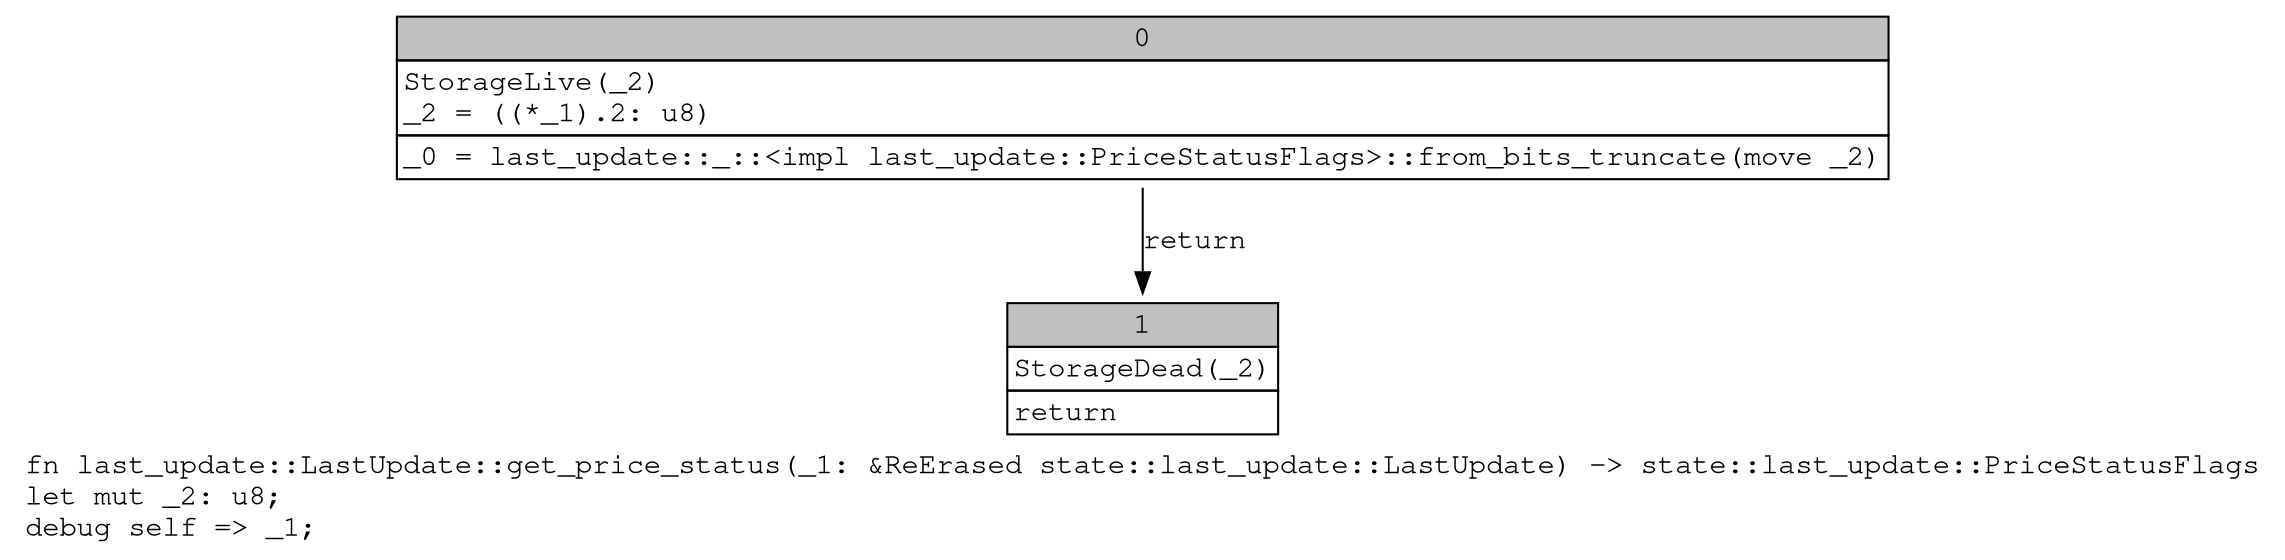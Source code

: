 digraph Mir_0_1476 {
    graph [fontname="Courier, monospace"];
    node [fontname="Courier, monospace"];
    edge [fontname="Courier, monospace"];
    label=<fn last_update::LastUpdate::get_price_status(_1: &amp;ReErased state::last_update::LastUpdate) -&gt; state::last_update::PriceStatusFlags<br align="left"/>let mut _2: u8;<br align="left"/>debug self =&gt; _1;<br align="left"/>>;
    bb0__0_1476 [shape="none", label=<<table border="0" cellborder="1" cellspacing="0"><tr><td bgcolor="gray" align="center" colspan="1">0</td></tr><tr><td align="left" balign="left">StorageLive(_2)<br/>_2 = ((*_1).2: u8)<br/></td></tr><tr><td align="left">_0 = last_update::_::&lt;impl last_update::PriceStatusFlags&gt;::from_bits_truncate(move _2)</td></tr></table>>];
    bb1__0_1476 [shape="none", label=<<table border="0" cellborder="1" cellspacing="0"><tr><td bgcolor="gray" align="center" colspan="1">1</td></tr><tr><td align="left" balign="left">StorageDead(_2)<br/></td></tr><tr><td align="left">return</td></tr></table>>];
    bb0__0_1476 -> bb1__0_1476 [label="return"];
}
